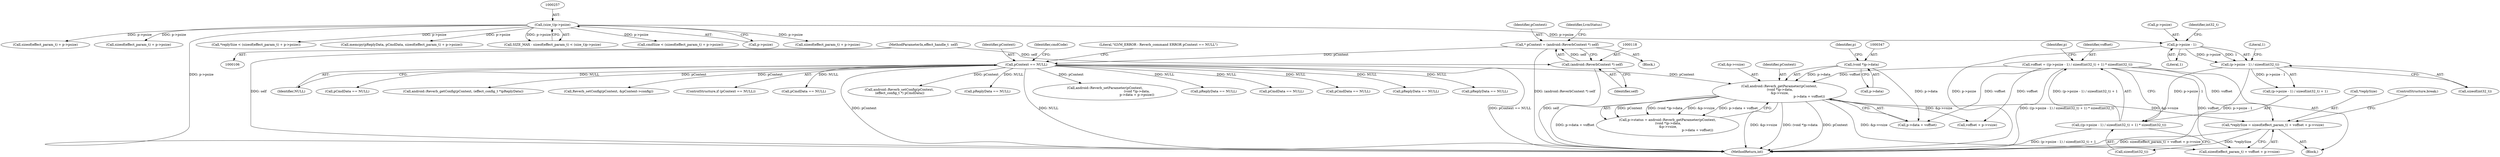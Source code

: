 digraph "0_Android_f490fc335772a9b14e78997486f4a572b0594c04_0@API" {
"1000360" [label="(Call,*replySize = sizeof(effect_param_t) + voffset + p->vsize)"];
"1000325" [label="(Call,voffset = ((p->psize - 1) / sizeof(int32_t) + 1) * sizeof(int32_t))"];
"1000327" [label="(Call,((p->psize - 1) / sizeof(int32_t) + 1) * sizeof(int32_t))"];
"1000329" [label="(Call,(p->psize - 1) / sizeof(int32_t))"];
"1000330" [label="(Call,p->psize - 1)"];
"1000256" [label="(Call,(size_t)p->psize)"];
"1000344" [label="(Call,android::Reverb_getParameter(pContext,\n (void *)p->data,\n &p->vsize,\n                                                          p->data + voffset))"];
"1000126" [label="(Call,pContext == NULL)"];
"1000115" [label="(Call,* pContext = (android::ReverbContext *) self)"];
"1000117" [label="(Call,(android::ReverbContext *) self)"];
"1000107" [label="(MethodParameterIn,effect_handle_t  self)"];
"1000346" [label="(Call,(void *)p->data)"];
"1000127" [label="(Identifier,pContext)"];
"1000141" [label="(Call,pReplyData == NULL)"];
"1000430" [label="(Call,android::Reverb_setParameter(pContext,\n                                                              (void *)p->data,\n                                                              p->data + p->psize))"];
"1000313" [label="(Call,sizeof(effect_param_t) + p->psize)"];
"1000361" [label="(Call,*replySize)"];
"1000363" [label="(Call,sizeof(effect_param_t) + voffset + p->vsize)"];
"1000281" [label="(Call,sizeof(effect_param_t) + p->psize)"];
"1000344" [label="(Call,android::Reverb_getParameter(pContext,\n (void *)p->data,\n &p->vsize,\n                                                          p->data + voffset))"];
"1000113" [label="(Block,)"];
"1000345" [label="(Identifier,pContext)"];
"1000327" [label="(Call,((p->psize - 1) / sizeof(int32_t) + 1) * sizeof(int32_t))"];
"1000448" [label="(Call,pReplyData == NULL)"];
"1000348" [label="(Call,p->data)"];
"1000685" [label="(MethodReturn,int)"];
"1000335" [label="(Call,sizeof(int32_t))"];
"1000325" [label="(Call,voffset = ((p->psize - 1) / sizeof(int32_t) + 1) * sizeof(int32_t))"];
"1000326" [label="(Identifier,voffset)"];
"1000295" [label="(Call,*replySize < (sizeof(effect_param_t) + p->psize))"];
"1000136" [label="(Identifier,cmdCode)"];
"1000376" [label="(Call,pCmdData == NULL)"];
"1000346" [label="(Call,(void *)p->data)"];
"1000270" [label="(Call,pCmdData == NULL)"];
"1000519" [label="(Call,pReplyData == NULL)"];
"1000116" [label="(Identifier,pContext)"];
"1000336" [label="(Identifier,int32_t)"];
"1000123" [label="(Identifier,LvmStatus)"];
"1000310" [label="(Call,memcpy(pReplyData, pCmdData, sizeof(effect_param_t) + p->psize))"];
"1000251" [label="(Call,SIZE_MAX - sizeof(effect_param_t) < (size_t)p->psize)"];
"1000210" [label="(Call,pReplyData == NULL)"];
"1000342" [label="(Identifier,p)"];
"1000366" [label="(Call,voffset + p->vsize)"];
"1000131" [label="(Literal,\"\tLVM_ERROR : Reverb_command ERROR pContext == NULL\")"];
"1000126" [label="(Call,pContext == NULL)"];
"1000337" [label="(Literal,1)"];
"1000360" [label="(Call,*replySize = sizeof(effect_param_t) + voffset + p->vsize)"];
"1000128" [label="(Identifier,NULL)"];
"1000560" [label="(Call,pCmdData == NULL)"];
"1000328" [label="(Call,(p->psize - 1) / sizeof(int32_t) + 1)"];
"1000331" [label="(Call,p->psize)"];
"1000228" [label="(Call,android::Reverb_getConfig(pContext, (effect_config_t *)pReplyData))"];
"1000279" [label="(Call,cmdSize < (sizeof(effect_param_t) + p->psize))"];
"1000119" [label="(Identifier,self)"];
"1000338" [label="(Call,sizeof(int32_t))"];
"1000235" [label="(Call,Reverb_setConfig(pContext, &pContext->config))"];
"1000258" [label="(Call,p->psize)"];
"1000371" [label="(ControlStructure,break;)"];
"1000256" [label="(Call,(size_t)p->psize)"];
"1000355" [label="(Call,p->data + voffset)"];
"1000125" [label="(ControlStructure,if (pContext == NULL))"];
"1000115" [label="(Call,* pContext = (android::ReverbContext *) self)"];
"1000298" [label="(Call,sizeof(effect_param_t) + p->psize)"];
"1000107" [label="(MethodParameterIn,effect_handle_t  self)"];
"1000329" [label="(Call,(p->psize - 1) / sizeof(int32_t))"];
"1000169" [label="(Call,pCmdData == NULL)"];
"1000201" [label="(Call,android::Reverb_setConfig(pContext,\n (effect_config_t *) pCmdData))"];
"1000351" [label="(Call,&p->vsize)"];
"1000353" [label="(Identifier,p)"];
"1000334" [label="(Literal,1)"];
"1000117" [label="(Call,(android::ReverbContext *) self)"];
"1000243" [label="(Block,)"];
"1000330" [label="(Call,p->psize - 1)"];
"1000340" [label="(Call,p->status = android::Reverb_getParameter(pContext,\n (void *)p->data,\n &p->vsize,\n                                                          p->data + voffset))"];
"1000360" -> "1000243"  [label="AST: "];
"1000360" -> "1000363"  [label="CFG: "];
"1000361" -> "1000360"  [label="AST: "];
"1000363" -> "1000360"  [label="AST: "];
"1000371" -> "1000360"  [label="CFG: "];
"1000360" -> "1000685"  [label="DDG: *replySize"];
"1000360" -> "1000685"  [label="DDG: sizeof(effect_param_t) + voffset + p->vsize"];
"1000325" -> "1000360"  [label="DDG: voffset"];
"1000344" -> "1000360"  [label="DDG: &p->vsize"];
"1000325" -> "1000243"  [label="AST: "];
"1000325" -> "1000327"  [label="CFG: "];
"1000326" -> "1000325"  [label="AST: "];
"1000327" -> "1000325"  [label="AST: "];
"1000342" -> "1000325"  [label="CFG: "];
"1000325" -> "1000685"  [label="DDG: ((p->psize - 1) / sizeof(int32_t) + 1) * sizeof(int32_t)"];
"1000327" -> "1000325"  [label="DDG: (p->psize - 1) / sizeof(int32_t) + 1"];
"1000325" -> "1000344"  [label="DDG: voffset"];
"1000325" -> "1000355"  [label="DDG: voffset"];
"1000325" -> "1000363"  [label="DDG: voffset"];
"1000325" -> "1000366"  [label="DDG: voffset"];
"1000327" -> "1000338"  [label="CFG: "];
"1000328" -> "1000327"  [label="AST: "];
"1000338" -> "1000327"  [label="AST: "];
"1000327" -> "1000685"  [label="DDG: (p->psize - 1) / sizeof(int32_t) + 1"];
"1000329" -> "1000327"  [label="DDG: p->psize - 1"];
"1000329" -> "1000328"  [label="AST: "];
"1000329" -> "1000335"  [label="CFG: "];
"1000330" -> "1000329"  [label="AST: "];
"1000335" -> "1000329"  [label="AST: "];
"1000337" -> "1000329"  [label="CFG: "];
"1000329" -> "1000685"  [label="DDG: p->psize - 1"];
"1000329" -> "1000328"  [label="DDG: p->psize - 1"];
"1000330" -> "1000329"  [label="DDG: p->psize"];
"1000330" -> "1000329"  [label="DDG: 1"];
"1000330" -> "1000334"  [label="CFG: "];
"1000331" -> "1000330"  [label="AST: "];
"1000334" -> "1000330"  [label="AST: "];
"1000336" -> "1000330"  [label="CFG: "];
"1000330" -> "1000685"  [label="DDG: p->psize"];
"1000256" -> "1000330"  [label="DDG: p->psize"];
"1000256" -> "1000251"  [label="AST: "];
"1000256" -> "1000258"  [label="CFG: "];
"1000257" -> "1000256"  [label="AST: "];
"1000258" -> "1000256"  [label="AST: "];
"1000251" -> "1000256"  [label="CFG: "];
"1000256" -> "1000685"  [label="DDG: p->psize"];
"1000256" -> "1000251"  [label="DDG: p->psize"];
"1000256" -> "1000279"  [label="DDG: p->psize"];
"1000256" -> "1000281"  [label="DDG: p->psize"];
"1000256" -> "1000295"  [label="DDG: p->psize"];
"1000256" -> "1000298"  [label="DDG: p->psize"];
"1000256" -> "1000310"  [label="DDG: p->psize"];
"1000256" -> "1000313"  [label="DDG: p->psize"];
"1000344" -> "1000340"  [label="AST: "];
"1000344" -> "1000355"  [label="CFG: "];
"1000345" -> "1000344"  [label="AST: "];
"1000346" -> "1000344"  [label="AST: "];
"1000351" -> "1000344"  [label="AST: "];
"1000355" -> "1000344"  [label="AST: "];
"1000340" -> "1000344"  [label="CFG: "];
"1000344" -> "1000685"  [label="DDG: &p->vsize"];
"1000344" -> "1000685"  [label="DDG: (void *)p->data"];
"1000344" -> "1000685"  [label="DDG: pContext"];
"1000344" -> "1000685"  [label="DDG: p->data + voffset"];
"1000344" -> "1000340"  [label="DDG: pContext"];
"1000344" -> "1000340"  [label="DDG: (void *)p->data"];
"1000344" -> "1000340"  [label="DDG: &p->vsize"];
"1000344" -> "1000340"  [label="DDG: p->data + voffset"];
"1000126" -> "1000344"  [label="DDG: pContext"];
"1000346" -> "1000344"  [label="DDG: p->data"];
"1000344" -> "1000363"  [label="DDG: &p->vsize"];
"1000344" -> "1000366"  [label="DDG: &p->vsize"];
"1000126" -> "1000125"  [label="AST: "];
"1000126" -> "1000128"  [label="CFG: "];
"1000127" -> "1000126"  [label="AST: "];
"1000128" -> "1000126"  [label="AST: "];
"1000131" -> "1000126"  [label="CFG: "];
"1000136" -> "1000126"  [label="CFG: "];
"1000126" -> "1000685"  [label="DDG: pContext == NULL"];
"1000126" -> "1000685"  [label="DDG: pContext"];
"1000126" -> "1000685"  [label="DDG: NULL"];
"1000115" -> "1000126"  [label="DDG: pContext"];
"1000126" -> "1000141"  [label="DDG: NULL"];
"1000126" -> "1000169"  [label="DDG: NULL"];
"1000126" -> "1000201"  [label="DDG: pContext"];
"1000126" -> "1000210"  [label="DDG: NULL"];
"1000126" -> "1000228"  [label="DDG: pContext"];
"1000126" -> "1000235"  [label="DDG: pContext"];
"1000126" -> "1000270"  [label="DDG: NULL"];
"1000126" -> "1000376"  [label="DDG: NULL"];
"1000126" -> "1000430"  [label="DDG: pContext"];
"1000126" -> "1000448"  [label="DDG: NULL"];
"1000126" -> "1000519"  [label="DDG: NULL"];
"1000126" -> "1000560"  [label="DDG: NULL"];
"1000115" -> "1000113"  [label="AST: "];
"1000115" -> "1000117"  [label="CFG: "];
"1000116" -> "1000115"  [label="AST: "];
"1000117" -> "1000115"  [label="AST: "];
"1000123" -> "1000115"  [label="CFG: "];
"1000115" -> "1000685"  [label="DDG: (android::ReverbContext *) self"];
"1000117" -> "1000115"  [label="DDG: self"];
"1000117" -> "1000119"  [label="CFG: "];
"1000118" -> "1000117"  [label="AST: "];
"1000119" -> "1000117"  [label="AST: "];
"1000117" -> "1000685"  [label="DDG: self"];
"1000107" -> "1000117"  [label="DDG: self"];
"1000107" -> "1000106"  [label="AST: "];
"1000107" -> "1000685"  [label="DDG: self"];
"1000346" -> "1000348"  [label="CFG: "];
"1000347" -> "1000346"  [label="AST: "];
"1000348" -> "1000346"  [label="AST: "];
"1000353" -> "1000346"  [label="CFG: "];
"1000346" -> "1000355"  [label="DDG: p->data"];
}
